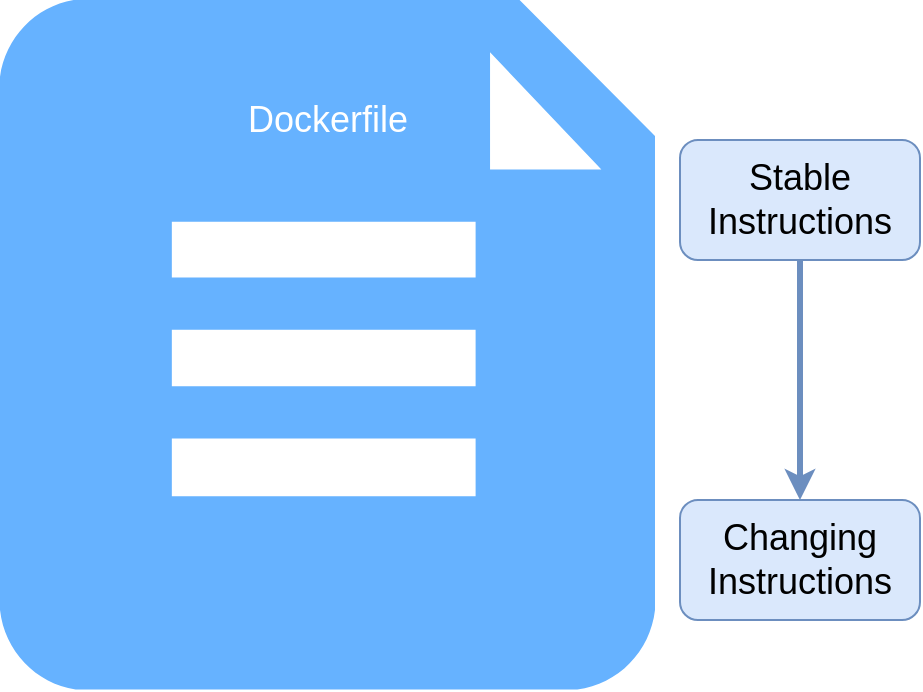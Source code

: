 <mxfile version="14.8.2" type="device"><diagram id="fuJpYQQuNmNgwiwWGJNc" name="Page-1"><mxGraphModel dx="1422" dy="705" grid="1" gridSize="10" guides="1" tooltips="1" connect="1" arrows="1" fold="1" page="1" pageScale="1" pageWidth="827" pageHeight="1169" math="0" shadow="0"><root><mxCell id="0"/><mxCell id="1" parent="0"/><mxCell id="WESC8_xVnilDpxcvn5qn-3" value="" style="verticalLabelPosition=bottom;html=1;verticalAlign=top;align=center;strokeColor=none;shape=mxgraph.azure.file_2;pointerEvents=1;shadow=0;sketch=0;fillColor=#66B2FF;" vertex="1" parent="1"><mxGeometry x="190" y="240" width="327.5" height="344.74" as="geometry"/></mxCell><mxCell id="WESC8_xVnilDpxcvn5qn-6" style="edgeStyle=orthogonalEdgeStyle;rounded=0;orthogonalLoop=1;jettySize=auto;html=1;entryX=0.5;entryY=0;entryDx=0;entryDy=0;strokeWidth=3;fillColor=#dae8fc;strokeColor=#6c8ebf;" edge="1" parent="1" source="WESC8_xVnilDpxcvn5qn-4" target="WESC8_xVnilDpxcvn5qn-5"><mxGeometry relative="1" as="geometry"/></mxCell><mxCell id="WESC8_xVnilDpxcvn5qn-4" value="&lt;font style=&quot;font-size: 18px&quot;&gt;Stable &lt;br&gt;Instructions&lt;/font&gt;" style="rounded=1;whiteSpace=wrap;html=1;shadow=0;sketch=0;fillColor=#dae8fc;strokeColor=#6c8ebf;" vertex="1" parent="1"><mxGeometry x="530" y="310" width="120" height="60" as="geometry"/></mxCell><mxCell id="WESC8_xVnilDpxcvn5qn-5" value="&lt;font style=&quot;font-size: 18px&quot;&gt;Changing&lt;br&gt;Instructions&lt;/font&gt;" style="rounded=1;whiteSpace=wrap;html=1;shadow=0;sketch=0;fillColor=#dae8fc;strokeColor=#6c8ebf;" vertex="1" parent="1"><mxGeometry x="530" y="490" width="120" height="60" as="geometry"/></mxCell><mxCell id="WESC8_xVnilDpxcvn5qn-9" value="&lt;font style=&quot;font-size: 18px&quot; color=&quot;#ffffff&quot;&gt;Dockerfile&lt;/font&gt;" style="text;html=1;strokeColor=none;fillColor=none;align=center;verticalAlign=middle;whiteSpace=wrap;rounded=0;shadow=0;sketch=0;" vertex="1" parent="1"><mxGeometry x="333.75" y="290" width="40" height="20" as="geometry"/></mxCell></root></mxGraphModel></diagram></mxfile>